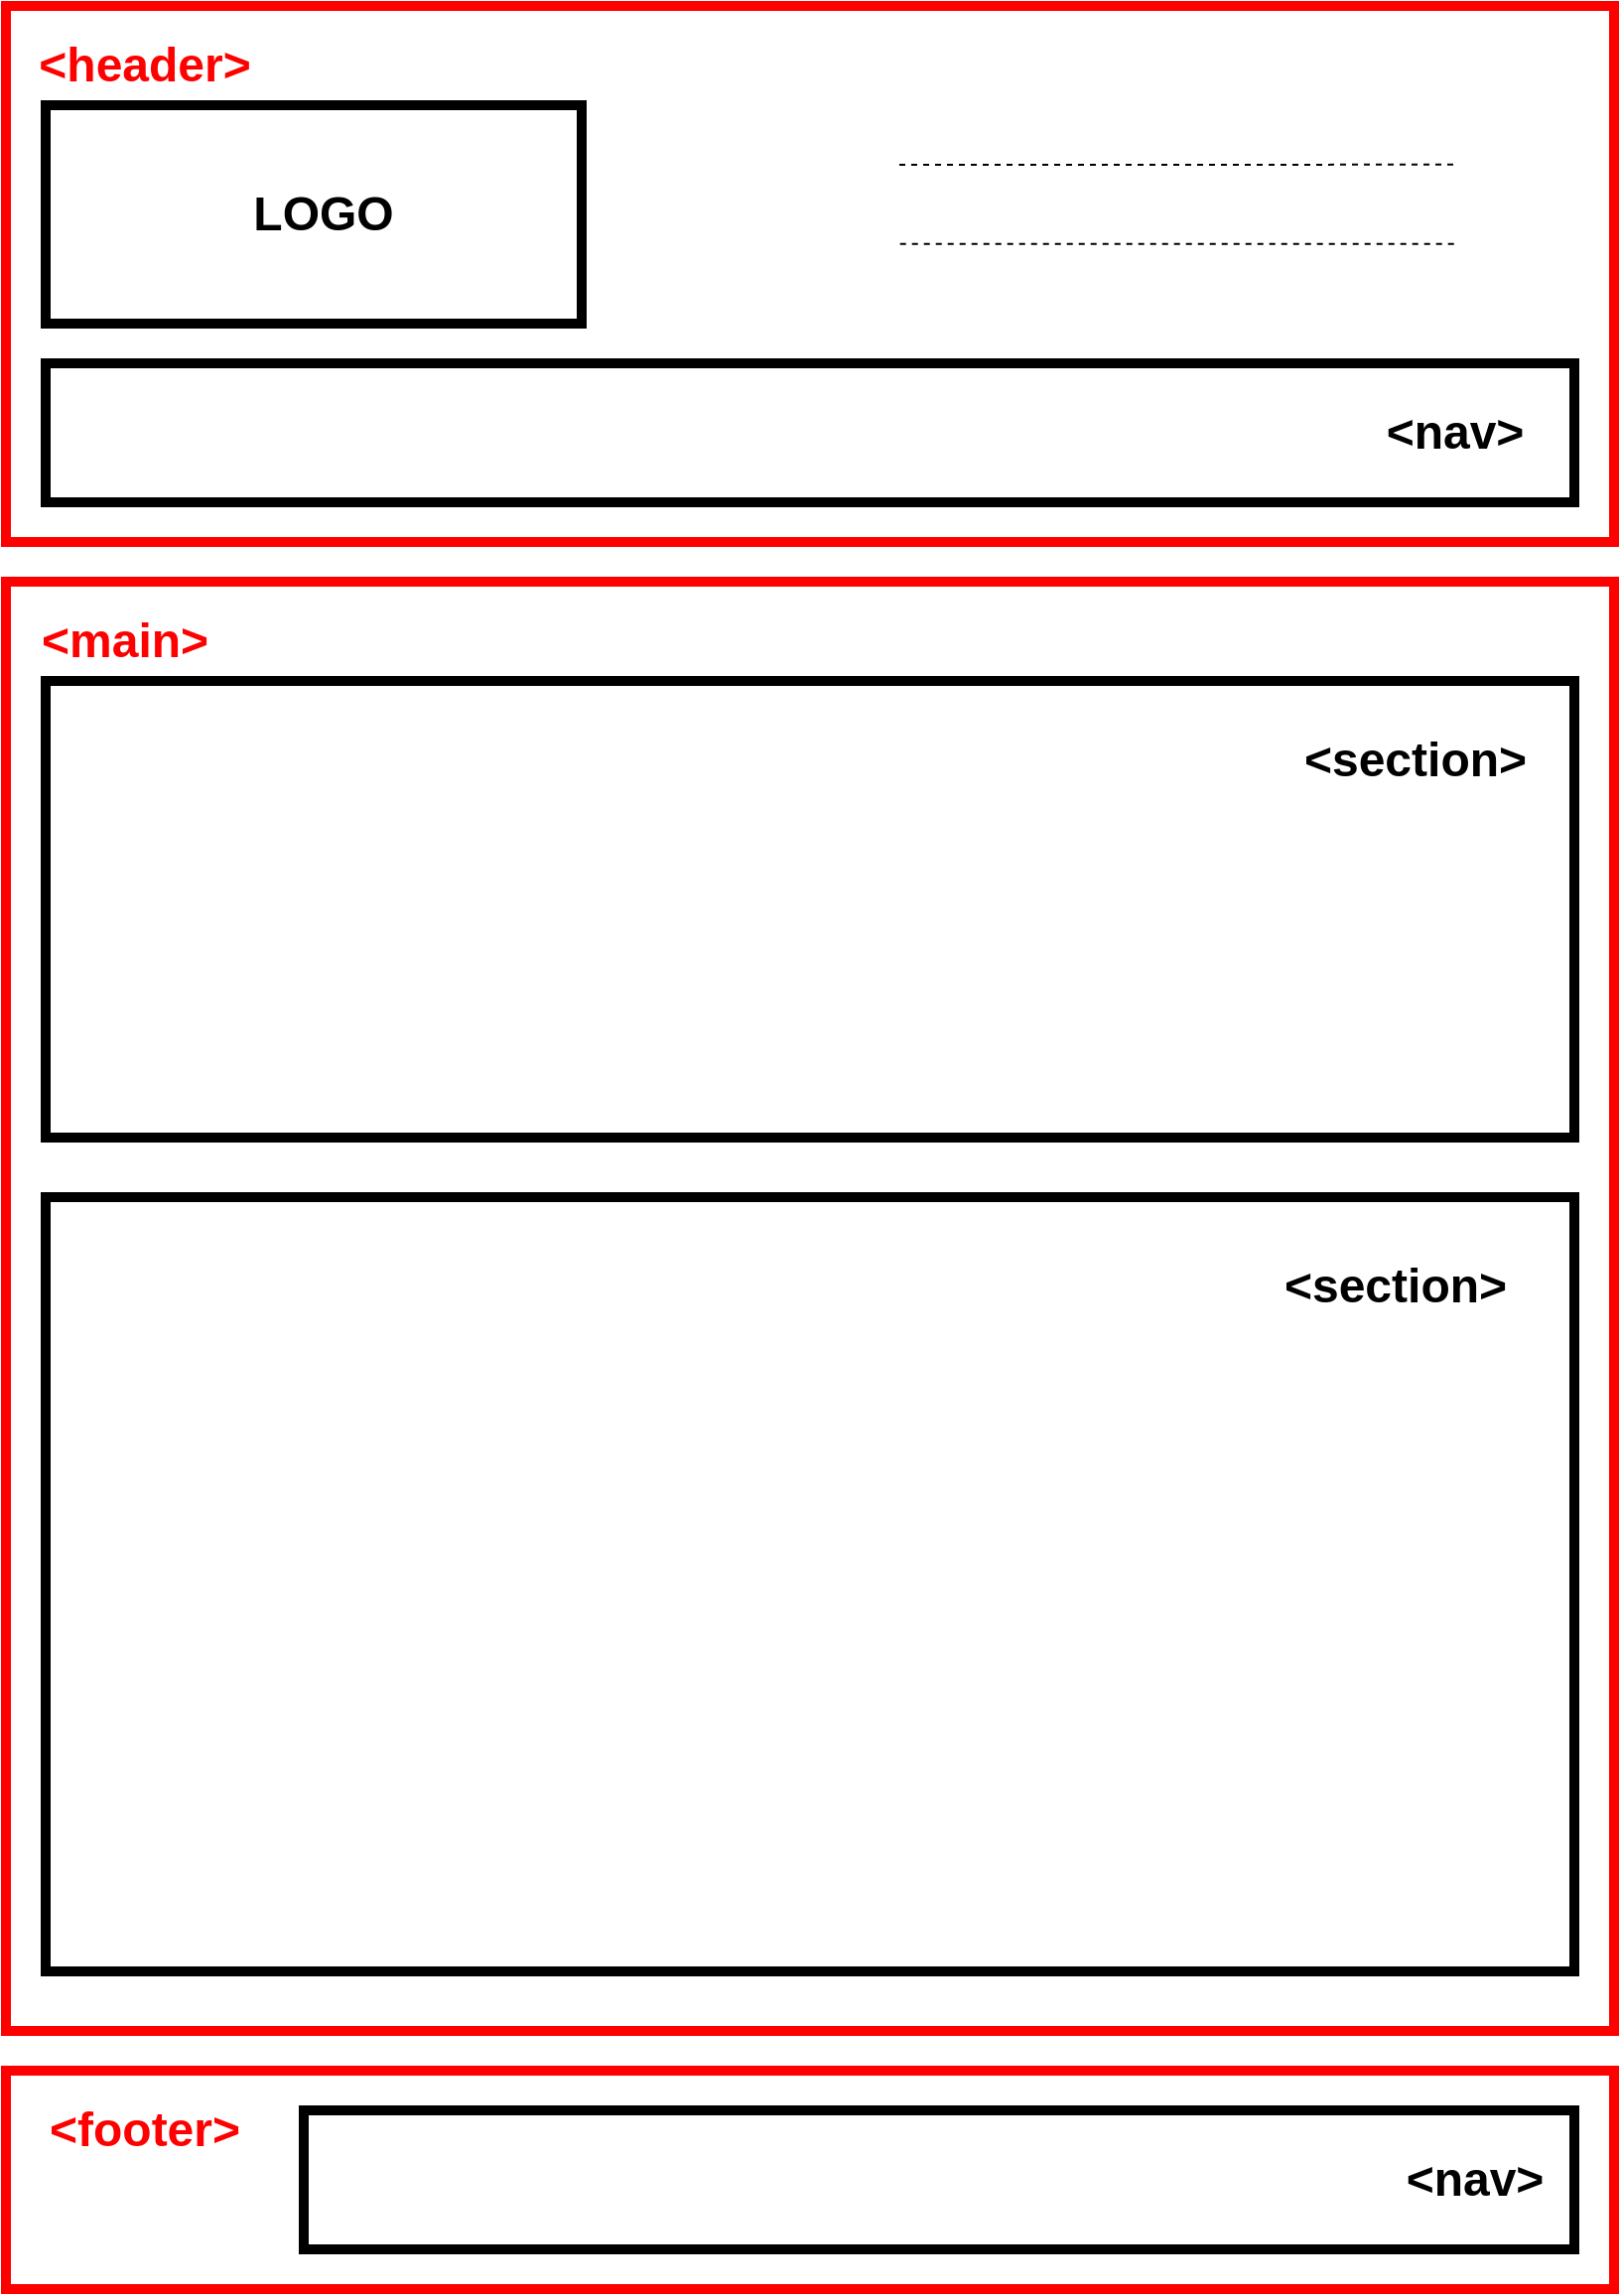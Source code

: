 <mxfile version="11.1.4" type="device"><diagram id="_M9dE-nE3PjYR2anVE0D" name="Page-1"><mxGraphModel dx="2304" dy="1492" grid="1" gridSize="10" guides="1" tooltips="1" connect="1" arrows="1" fold="1" page="1" pageScale="1" pageWidth="827" pageHeight="1169" math="0" shadow="0"><root><mxCell id="0"/><mxCell id="1" parent="0"/><mxCell id="vUiq95RBEFCAuWnw436O-1" value="" style="rounded=0;whiteSpace=wrap;html=1;strokeColor=#FF0000;strokeWidth=5;" vertex="1" parent="1"><mxGeometry x="10" y="10" width="810" height="270" as="geometry"/></mxCell><mxCell id="vUiq95RBEFCAuWnw436O-2" value="" style="rounded=0;whiteSpace=wrap;html=1;strokeColor=#FF0000;strokeWidth=5;" vertex="1" parent="1"><mxGeometry x="10" y="1050" width="810" height="110" as="geometry"/></mxCell><mxCell id="vUiq95RBEFCAuWnw436O-4" value="" style="rounded=0;whiteSpace=wrap;html=1;strokeColor=#FF0000;strokeWidth=5;" vertex="1" parent="1"><mxGeometry x="10" y="300" width="810" height="730" as="geometry"/></mxCell><mxCell id="vUiq95RBEFCAuWnw436O-5" value="&lt;h1&gt;&amp;lt;header&amp;gt;&lt;/h1&gt;" style="text;html=1;strokeColor=none;fillColor=none;align=center;verticalAlign=middle;whiteSpace=wrap;rounded=0;fontColor=#FF0000;" vertex="1" parent="1"><mxGeometry x="60" y="30" width="40" height="20" as="geometry"/></mxCell><mxCell id="vUiq95RBEFCAuWnw436O-6" value="&lt;h1&gt;&amp;lt;main&amp;gt;&lt;/h1&gt;" style="text;html=1;strokeColor=none;fillColor=none;align=center;verticalAlign=middle;whiteSpace=wrap;rounded=0;fontColor=#FF0000;" vertex="1" parent="1"><mxGeometry x="50" y="320" width="40" height="20" as="geometry"/></mxCell><mxCell id="vUiq95RBEFCAuWnw436O-7" value="&lt;h1&gt;&amp;lt;footer&amp;gt;&lt;/h1&gt;" style="text;html=1;strokeColor=none;fillColor=none;align=center;verticalAlign=middle;whiteSpace=wrap;rounded=0;fontColor=#FF0000;" vertex="1" parent="1"><mxGeometry x="60" y="1070" width="40" height="20" as="geometry"/></mxCell><mxCell id="vUiq95RBEFCAuWnw436O-8" value="" style="rounded=0;whiteSpace=wrap;html=1;strokeColor=#000000;strokeWidth=5;fontColor=#000000;" vertex="1" parent="1"><mxGeometry x="160" y="1070" width="640" height="70" as="geometry"/></mxCell><mxCell id="vUiq95RBEFCAuWnw436O-9" value="&lt;h1&gt;&amp;lt;nav&amp;gt;&lt;/h1&gt;" style="text;html=1;strokeColor=none;fillColor=none;align=center;verticalAlign=middle;whiteSpace=wrap;rounded=0;fontColor=#000000;" vertex="1" parent="1"><mxGeometry x="730" y="1095" width="40" height="20" as="geometry"/></mxCell><mxCell id="vUiq95RBEFCAuWnw436O-10" value="" style="rounded=0;whiteSpace=wrap;html=1;strokeColor=#000000;strokeWidth=5;fontColor=#000000;" vertex="1" parent="1"><mxGeometry x="30" y="190" width="770" height="70" as="geometry"/></mxCell><mxCell id="vUiq95RBEFCAuWnw436O-11" value="" style="text;html=1;strokeColor=#000000;fillColor=#ffffff;align=center;verticalAlign=middle;whiteSpace=wrap;rounded=0;fontFamily=Helvetica;fontSize=12;fontColor=#000000;strokeWidth=5;" vertex="1" parent="1"><mxGeometry x="30" y="60" width="270" height="110" as="geometry"/></mxCell><mxCell id="vUiq95RBEFCAuWnw436O-12" value="&lt;h1&gt;LOGO&lt;/h1&gt;" style="text;html=1;strokeColor=none;fillColor=none;align=center;verticalAlign=middle;whiteSpace=wrap;rounded=0;fontColor=#000000;" vertex="1" parent="1"><mxGeometry x="140" y="105" width="60" height="20" as="geometry"/></mxCell><mxCell id="vUiq95RBEFCAuWnw436O-13" value="&lt;h1&gt;&amp;lt;nav&amp;gt;&lt;/h1&gt;" style="text;html=1;strokeColor=none;fillColor=none;align=center;verticalAlign=middle;whiteSpace=wrap;rounded=0;fontColor=#000000;" vertex="1" parent="1"><mxGeometry x="720" y="215" width="40" height="20" as="geometry"/></mxCell><mxCell id="vUiq95RBEFCAuWnw436O-14" value="" style="endArrow=none;dashed=1;html=1;fontColor=#000000;entryX=0.901;entryY=0.296;entryDx=0;entryDy=0;entryPerimeter=0;" edge="1" parent="1" target="vUiq95RBEFCAuWnw436O-1"><mxGeometry width="50" height="50" relative="1" as="geometry"><mxPoint x="460" y="90" as="sourcePoint"/><mxPoint x="510" y="40" as="targetPoint"/></mxGeometry></mxCell><mxCell id="vUiq95RBEFCAuWnw436O-15" value="" style="endArrow=none;dashed=1;html=1;fontColor=#000000;entryX=0.901;entryY=0.444;entryDx=0;entryDy=0;entryPerimeter=0;exitX=0.556;exitY=0.444;exitDx=0;exitDy=0;exitPerimeter=0;" edge="1" parent="1" source="vUiq95RBEFCAuWnw436O-1" target="vUiq95RBEFCAuWnw436O-1"><mxGeometry width="50" height="50" relative="1" as="geometry"><mxPoint x="430" y="160" as="sourcePoint"/><mxPoint x="480" y="110" as="targetPoint"/></mxGeometry></mxCell><mxCell id="vUiq95RBEFCAuWnw436O-39" value="" style="rounded=0;whiteSpace=wrap;html=1;strokeColor=#000000;strokeWidth=5;fontColor=#000000;" vertex="1" parent="1"><mxGeometry x="30" y="350" width="770" height="230" as="geometry"/></mxCell><mxCell id="vUiq95RBEFCAuWnw436O-40" value="" style="rounded=0;whiteSpace=wrap;html=1;strokeColor=#000000;strokeWidth=5;fontColor=#000000;" vertex="1" parent="1"><mxGeometry x="30" y="610" width="770" height="390" as="geometry"/></mxCell><mxCell id="vUiq95RBEFCAuWnw436O-41" value="&lt;h1&gt;&amp;lt;section&amp;gt;&lt;/h1&gt;" style="text;html=1;strokeColor=none;fillColor=none;align=center;verticalAlign=middle;whiteSpace=wrap;rounded=0;fontColor=#000000;" vertex="1" parent="1"><mxGeometry x="700" y="380" width="40" height="20" as="geometry"/></mxCell><mxCell id="vUiq95RBEFCAuWnw436O-42" value="&lt;h1&gt;&amp;lt;section&amp;gt;&lt;/h1&gt;" style="text;html=1;strokeColor=none;fillColor=none;align=center;verticalAlign=middle;whiteSpace=wrap;rounded=0;fontColor=#000000;" vertex="1" parent="1"><mxGeometry x="690" y="645" width="40" height="20" as="geometry"/></mxCell></root></mxGraphModel></diagram></mxfile>